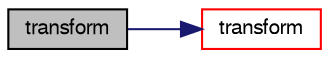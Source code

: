 digraph "transform"
{
  bgcolor="transparent";
  edge [fontname="FreeSans",fontsize="10",labelfontname="FreeSans",labelfontsize="10"];
  node [fontname="FreeSans",fontsize="10",shape=record];
  rankdir="LR";
  Node1327 [label="transform",height=0.2,width=0.4,color="black", fillcolor="grey75", style="filled", fontcolor="black"];
  Node1327 -> Node1328 [color="midnightblue",fontsize="10",style="solid",fontname="FreeSans"];
  Node1328 [label="transform",height=0.2,width=0.4,color="red",URL="$a25002.html#aa986937e611435651e04e31daa2aea94",tooltip="Transform vectorField using transformation tensor field. "];
}
